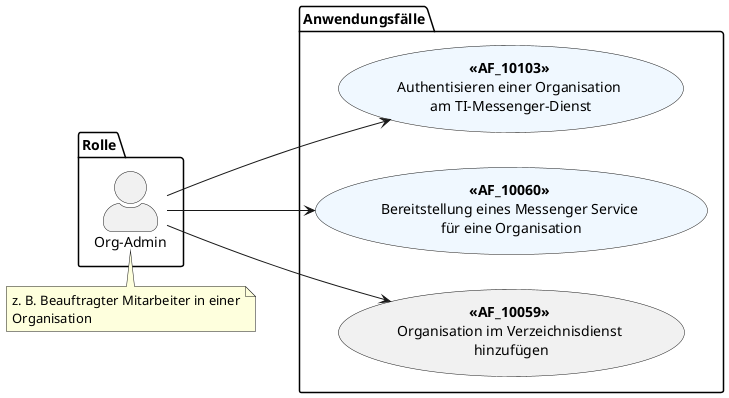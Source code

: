 /'
# TI-Messenger 1.1
# TI-Messenger-Dienst
# Use Case Diagram
# Name: Org-Admin - Anwendungsfaelle
'/

@startuml
skinparam actorStyle awesome
left to right direction

package Rolle {
  actor "Org-Admin" as oa
}

package Anwendungsfälle {
  usecase "**<<AF_10103>>** \nAuthentisieren einer Organisation \nam TI-Messenger-Dienst" as UC1 #AliceBlue
  usecase "**<<AF_10060>>** \nBereitstellung eines Messenger Service \nfür eine Organisation" as UC2 #AliceBlue
  usecase "**<<AF_10059>>** \nOrganisation im Verzeichnisdienst \nhinzufügen" as UC3
}

oa --> UC1
oa --> UC2
oa --> UC3

note top of (oa)
  z. B. Beauftragter Mitarbeiter in einer
  Organisation
end note

@enduml

